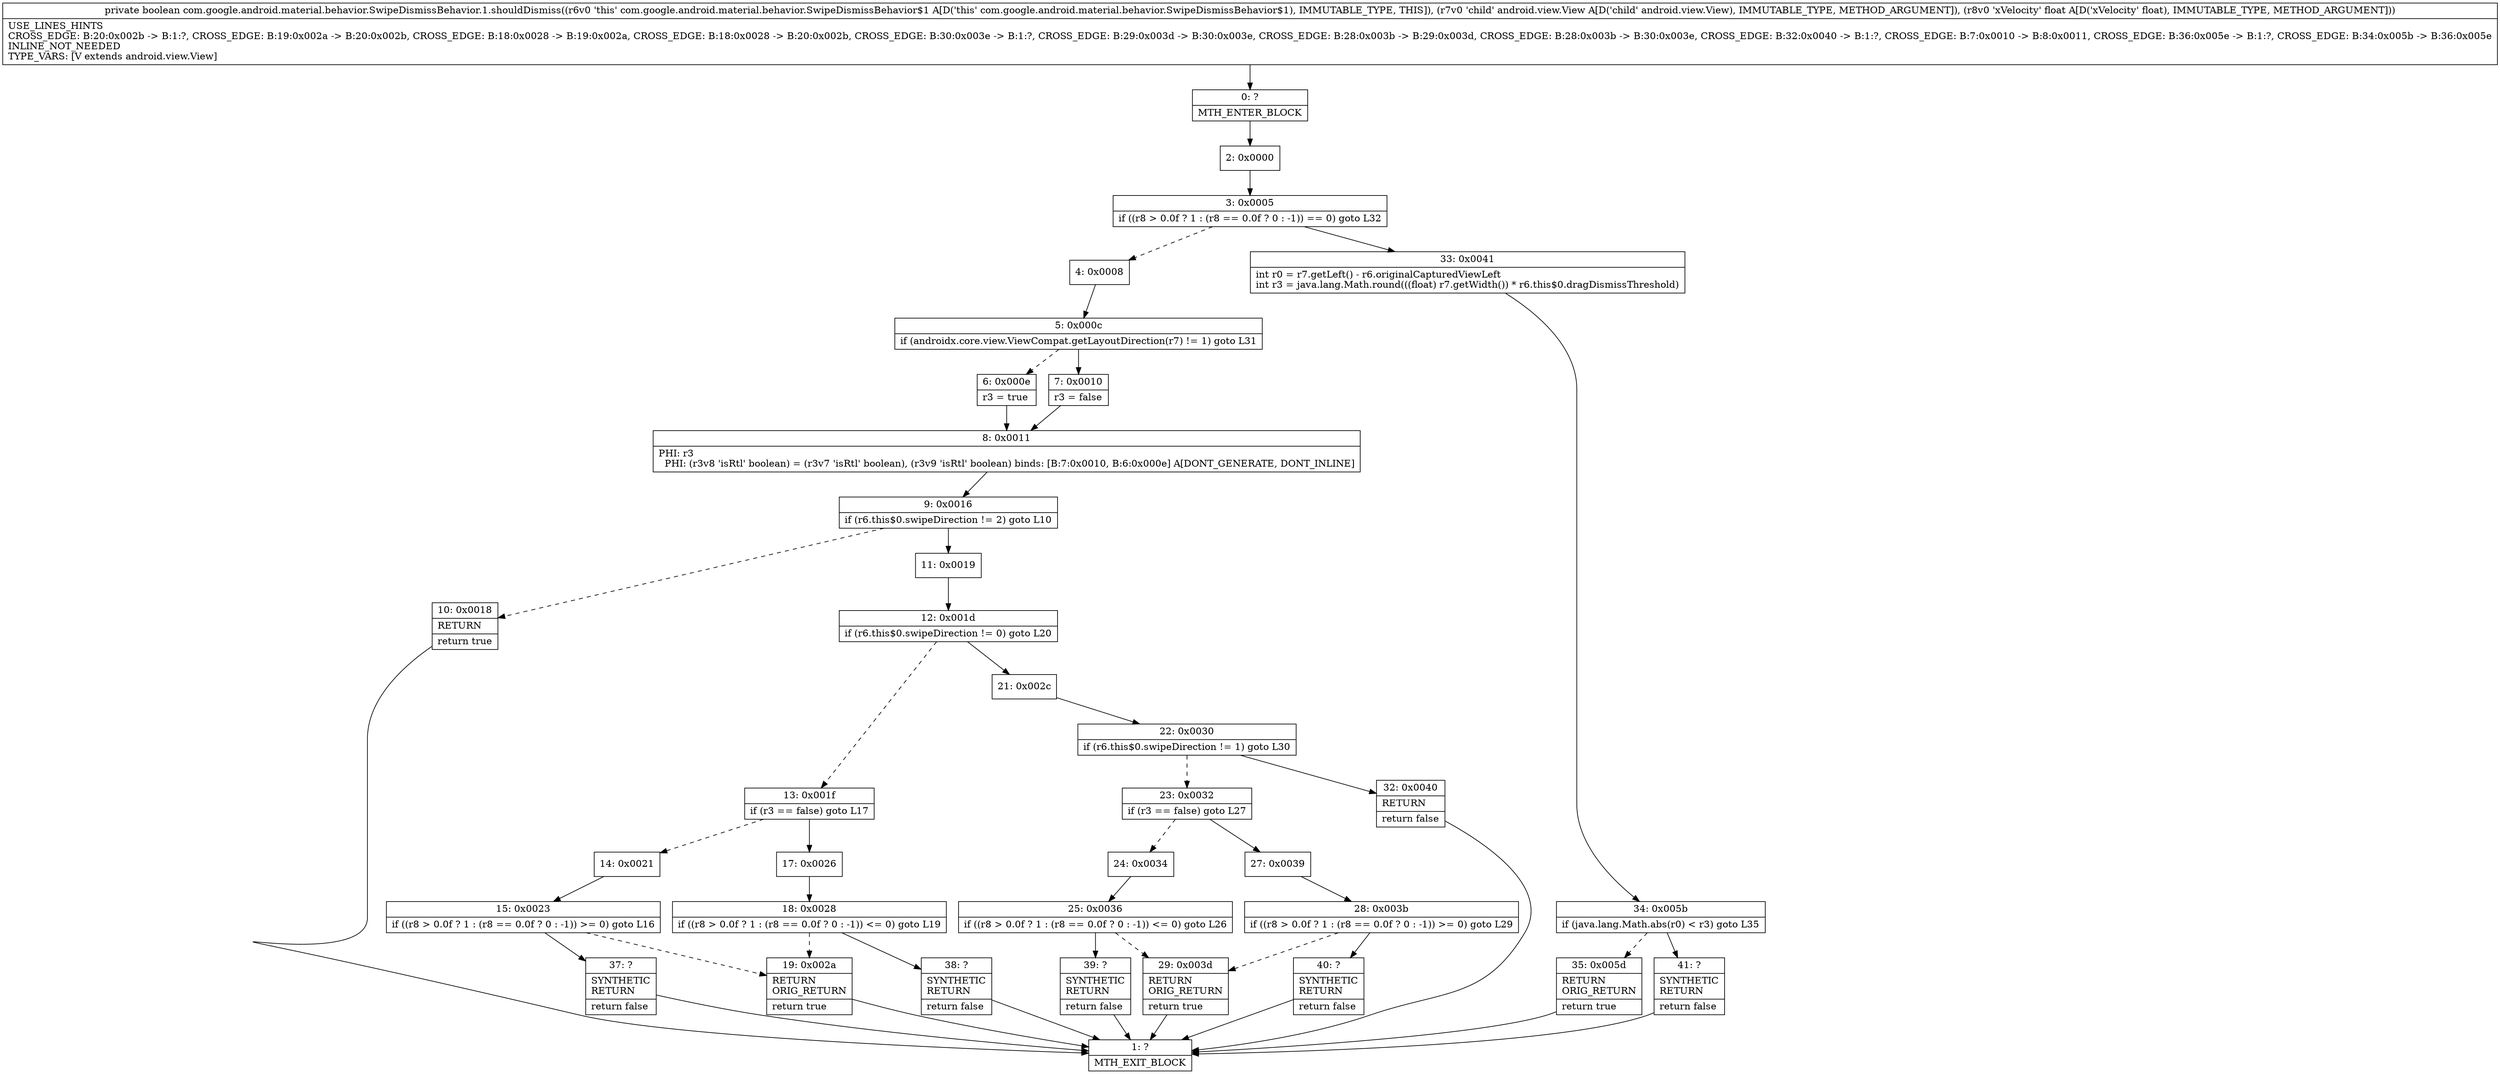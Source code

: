 digraph "CFG forcom.google.android.material.behavior.SwipeDismissBehavior.1.shouldDismiss(Landroid\/view\/View;F)Z" {
Node_0 [shape=record,label="{0\:\ ?|MTH_ENTER_BLOCK\l}"];
Node_2 [shape=record,label="{2\:\ 0x0000}"];
Node_3 [shape=record,label="{3\:\ 0x0005|if ((r8 \> 0.0f ? 1 : (r8 == 0.0f ? 0 : \-1)) == 0) goto L32\l}"];
Node_4 [shape=record,label="{4\:\ 0x0008}"];
Node_5 [shape=record,label="{5\:\ 0x000c|if (androidx.core.view.ViewCompat.getLayoutDirection(r7) != 1) goto L31\l}"];
Node_6 [shape=record,label="{6\:\ 0x000e|r3 = true\l}"];
Node_8 [shape=record,label="{8\:\ 0x0011|PHI: r3 \l  PHI: (r3v8 'isRtl' boolean) = (r3v7 'isRtl' boolean), (r3v9 'isRtl' boolean) binds: [B:7:0x0010, B:6:0x000e] A[DONT_GENERATE, DONT_INLINE]\l}"];
Node_9 [shape=record,label="{9\:\ 0x0016|if (r6.this$0.swipeDirection != 2) goto L10\l}"];
Node_10 [shape=record,label="{10\:\ 0x0018|RETURN\l|return true\l}"];
Node_1 [shape=record,label="{1\:\ ?|MTH_EXIT_BLOCK\l}"];
Node_11 [shape=record,label="{11\:\ 0x0019}"];
Node_12 [shape=record,label="{12\:\ 0x001d|if (r6.this$0.swipeDirection != 0) goto L20\l}"];
Node_13 [shape=record,label="{13\:\ 0x001f|if (r3 == false) goto L17\l}"];
Node_14 [shape=record,label="{14\:\ 0x0021}"];
Node_15 [shape=record,label="{15\:\ 0x0023|if ((r8 \> 0.0f ? 1 : (r8 == 0.0f ? 0 : \-1)) \>= 0) goto L16\l}"];
Node_19 [shape=record,label="{19\:\ 0x002a|RETURN\lORIG_RETURN\l|return true\l}"];
Node_37 [shape=record,label="{37\:\ ?|SYNTHETIC\lRETURN\l|return false\l}"];
Node_17 [shape=record,label="{17\:\ 0x0026}"];
Node_18 [shape=record,label="{18\:\ 0x0028|if ((r8 \> 0.0f ? 1 : (r8 == 0.0f ? 0 : \-1)) \<= 0) goto L19\l}"];
Node_38 [shape=record,label="{38\:\ ?|SYNTHETIC\lRETURN\l|return false\l}"];
Node_21 [shape=record,label="{21\:\ 0x002c}"];
Node_22 [shape=record,label="{22\:\ 0x0030|if (r6.this$0.swipeDirection != 1) goto L30\l}"];
Node_23 [shape=record,label="{23\:\ 0x0032|if (r3 == false) goto L27\l}"];
Node_24 [shape=record,label="{24\:\ 0x0034}"];
Node_25 [shape=record,label="{25\:\ 0x0036|if ((r8 \> 0.0f ? 1 : (r8 == 0.0f ? 0 : \-1)) \<= 0) goto L26\l}"];
Node_29 [shape=record,label="{29\:\ 0x003d|RETURN\lORIG_RETURN\l|return true\l}"];
Node_39 [shape=record,label="{39\:\ ?|SYNTHETIC\lRETURN\l|return false\l}"];
Node_27 [shape=record,label="{27\:\ 0x0039}"];
Node_28 [shape=record,label="{28\:\ 0x003b|if ((r8 \> 0.0f ? 1 : (r8 == 0.0f ? 0 : \-1)) \>= 0) goto L29\l}"];
Node_40 [shape=record,label="{40\:\ ?|SYNTHETIC\lRETURN\l|return false\l}"];
Node_32 [shape=record,label="{32\:\ 0x0040|RETURN\l|return false\l}"];
Node_7 [shape=record,label="{7\:\ 0x0010|r3 = false\l}"];
Node_33 [shape=record,label="{33\:\ 0x0041|int r0 = r7.getLeft() \- r6.originalCapturedViewLeft\lint r3 = java.lang.Math.round(((float) r7.getWidth()) * r6.this$0.dragDismissThreshold)\l}"];
Node_34 [shape=record,label="{34\:\ 0x005b|if (java.lang.Math.abs(r0) \< r3) goto L35\l}"];
Node_35 [shape=record,label="{35\:\ 0x005d|RETURN\lORIG_RETURN\l|return true\l}"];
Node_41 [shape=record,label="{41\:\ ?|SYNTHETIC\lRETURN\l|return false\l}"];
MethodNode[shape=record,label="{private boolean com.google.android.material.behavior.SwipeDismissBehavior.1.shouldDismiss((r6v0 'this' com.google.android.material.behavior.SwipeDismissBehavior$1 A[D('this' com.google.android.material.behavior.SwipeDismissBehavior$1), IMMUTABLE_TYPE, THIS]), (r7v0 'child' android.view.View A[D('child' android.view.View), IMMUTABLE_TYPE, METHOD_ARGUMENT]), (r8v0 'xVelocity' float A[D('xVelocity' float), IMMUTABLE_TYPE, METHOD_ARGUMENT]))  | USE_LINES_HINTS\lCROSS_EDGE: B:20:0x002b \-\> B:1:?, CROSS_EDGE: B:19:0x002a \-\> B:20:0x002b, CROSS_EDGE: B:18:0x0028 \-\> B:19:0x002a, CROSS_EDGE: B:18:0x0028 \-\> B:20:0x002b, CROSS_EDGE: B:30:0x003e \-\> B:1:?, CROSS_EDGE: B:29:0x003d \-\> B:30:0x003e, CROSS_EDGE: B:28:0x003b \-\> B:29:0x003d, CROSS_EDGE: B:28:0x003b \-\> B:30:0x003e, CROSS_EDGE: B:32:0x0040 \-\> B:1:?, CROSS_EDGE: B:7:0x0010 \-\> B:8:0x0011, CROSS_EDGE: B:36:0x005e \-\> B:1:?, CROSS_EDGE: B:34:0x005b \-\> B:36:0x005e\lINLINE_NOT_NEEDED\lTYPE_VARS: [V extends android.view.View]\l}"];
MethodNode -> Node_0;Node_0 -> Node_2;
Node_2 -> Node_3;
Node_3 -> Node_4[style=dashed];
Node_3 -> Node_33;
Node_4 -> Node_5;
Node_5 -> Node_6[style=dashed];
Node_5 -> Node_7;
Node_6 -> Node_8;
Node_8 -> Node_9;
Node_9 -> Node_10[style=dashed];
Node_9 -> Node_11;
Node_10 -> Node_1;
Node_11 -> Node_12;
Node_12 -> Node_13[style=dashed];
Node_12 -> Node_21;
Node_13 -> Node_14[style=dashed];
Node_13 -> Node_17;
Node_14 -> Node_15;
Node_15 -> Node_19[style=dashed];
Node_15 -> Node_37;
Node_19 -> Node_1;
Node_37 -> Node_1;
Node_17 -> Node_18;
Node_18 -> Node_19[style=dashed];
Node_18 -> Node_38;
Node_38 -> Node_1;
Node_21 -> Node_22;
Node_22 -> Node_23[style=dashed];
Node_22 -> Node_32;
Node_23 -> Node_24[style=dashed];
Node_23 -> Node_27;
Node_24 -> Node_25;
Node_25 -> Node_29[style=dashed];
Node_25 -> Node_39;
Node_29 -> Node_1;
Node_39 -> Node_1;
Node_27 -> Node_28;
Node_28 -> Node_29[style=dashed];
Node_28 -> Node_40;
Node_40 -> Node_1;
Node_32 -> Node_1;
Node_7 -> Node_8;
Node_33 -> Node_34;
Node_34 -> Node_35[style=dashed];
Node_34 -> Node_41;
Node_35 -> Node_1;
Node_41 -> Node_1;
}

